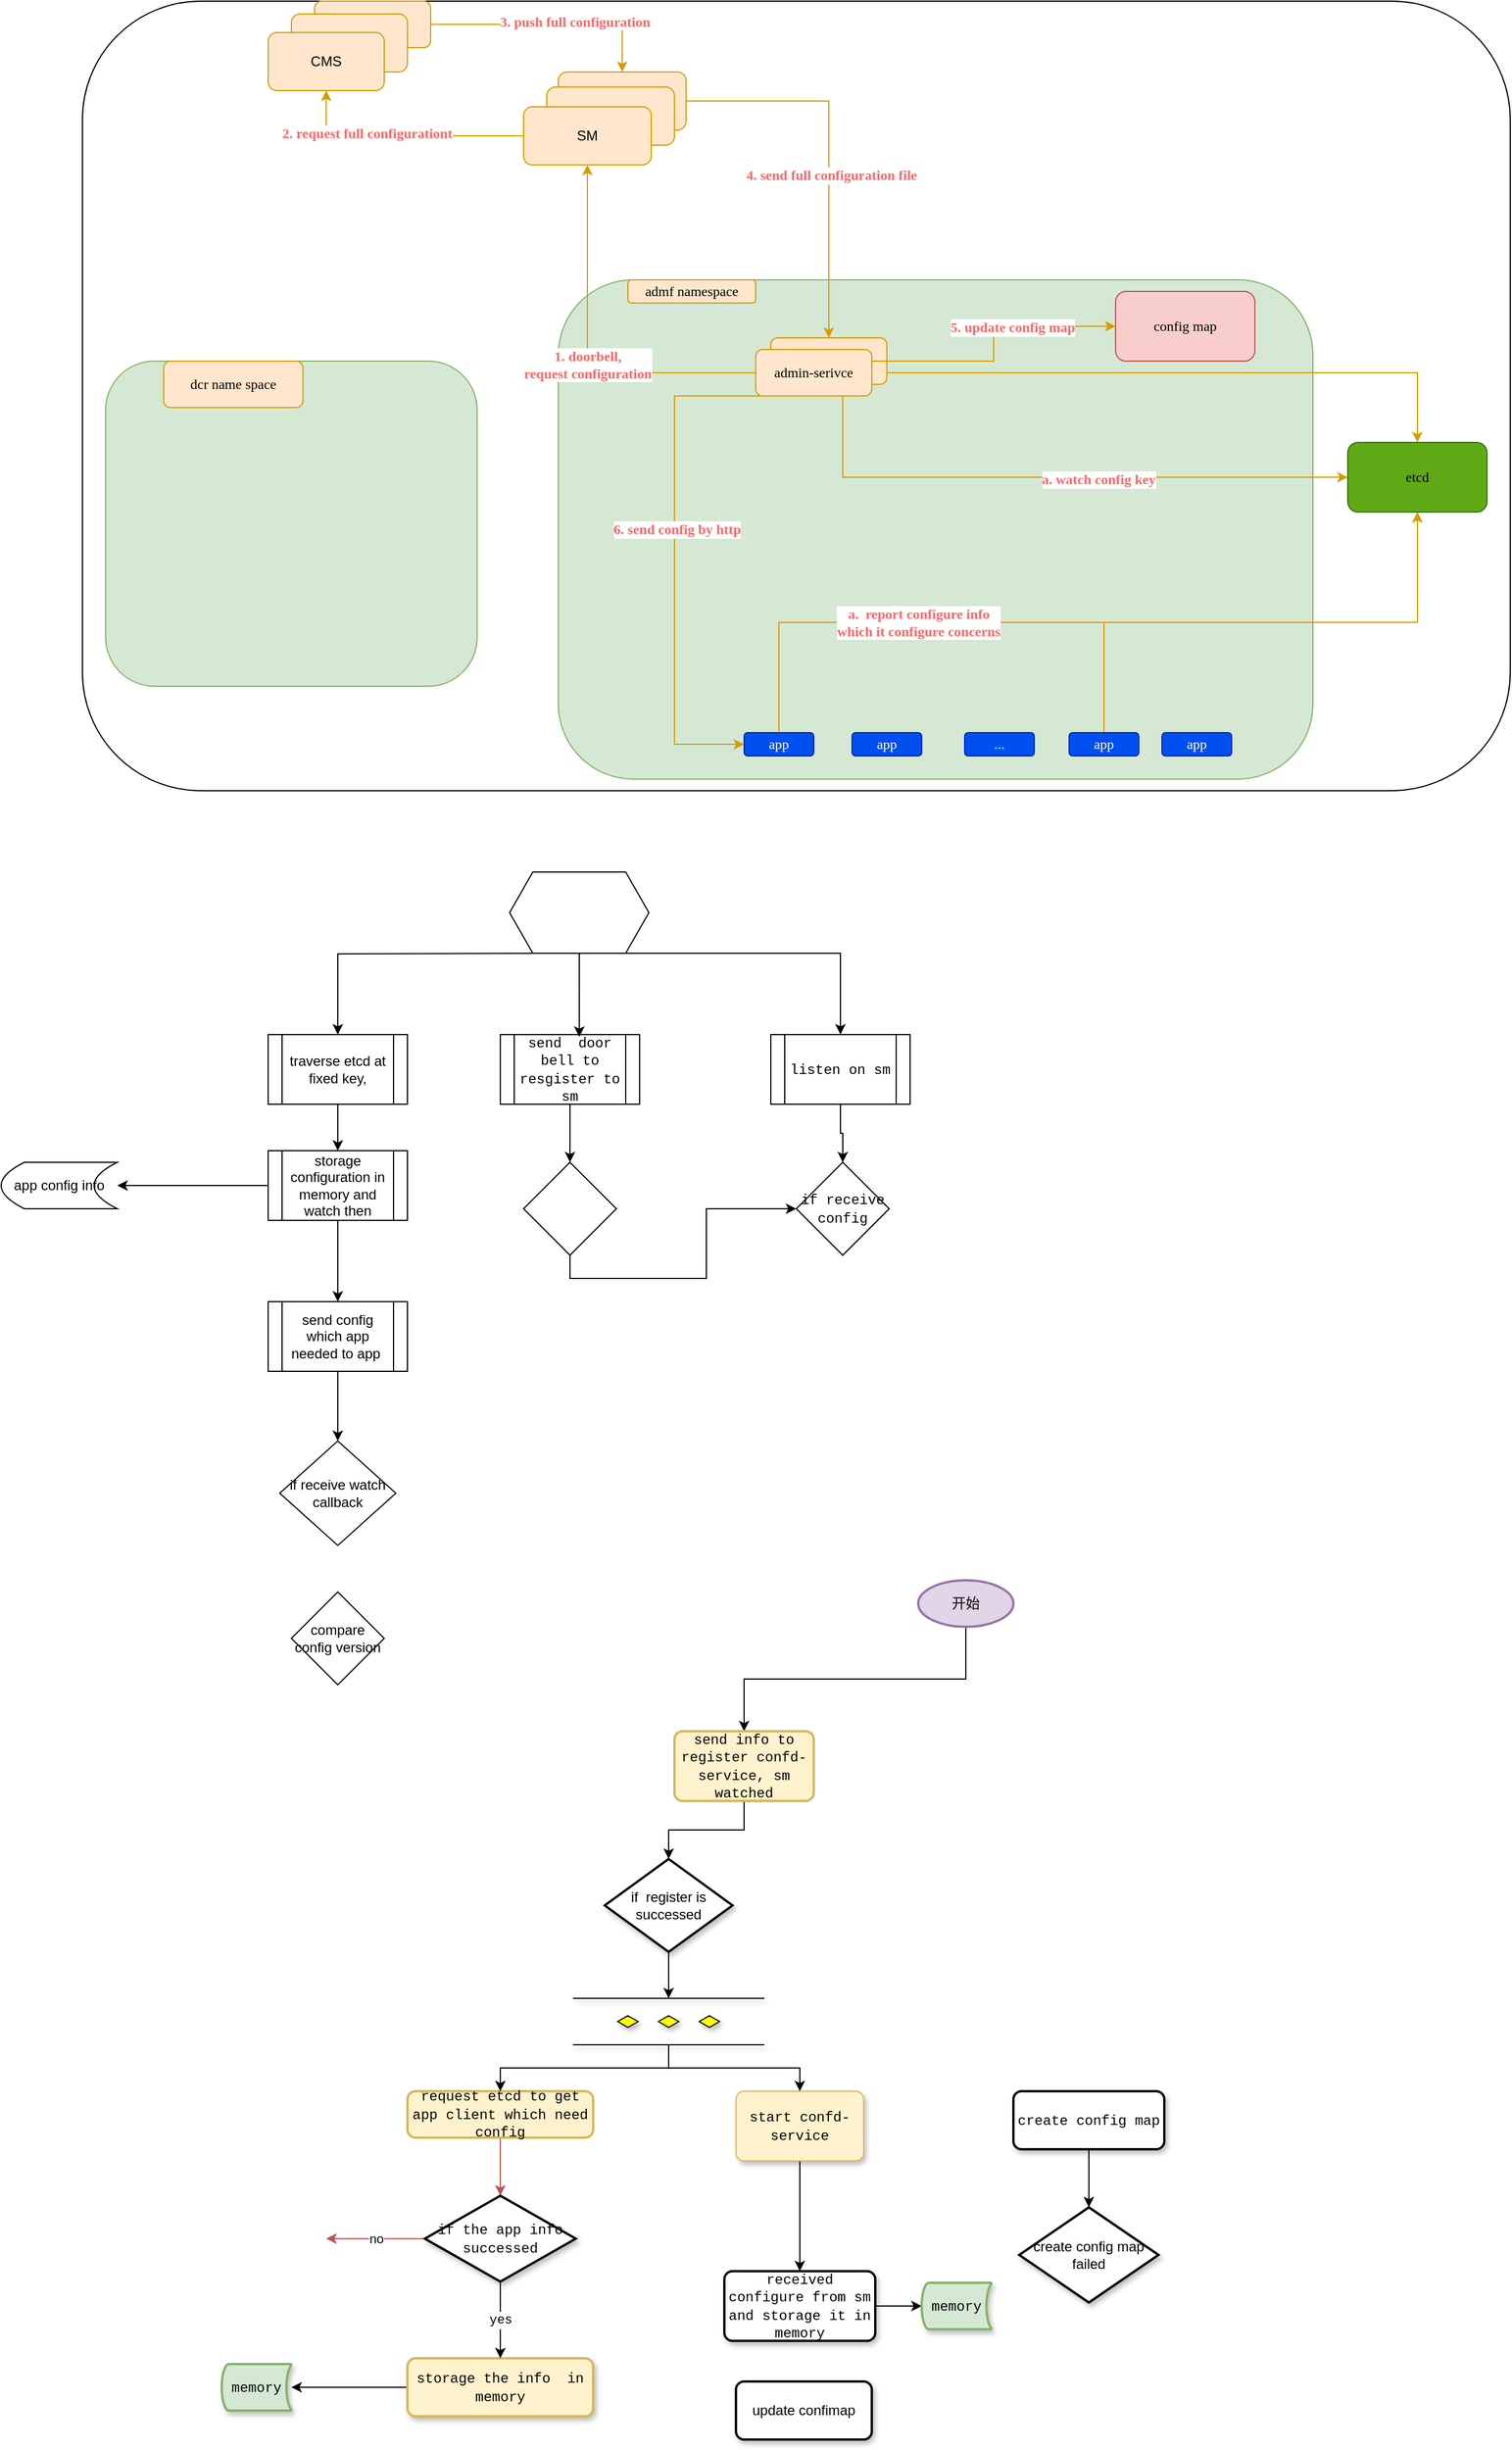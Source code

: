 <mxfile version="13.6.8" type="github">
  <diagram name="Page-1" id="c7558073-3199-34d8-9f00-42111426c3f3">
    <mxGraphModel dx="2248" dy="762" grid="1" gridSize="10" guides="1" tooltips="1" connect="1" arrows="1" fold="1" page="1" pageScale="1" pageWidth="826" pageHeight="1169" background="#ffffff" math="0" shadow="0">
      <root>
        <mxCell id="0" />
        <mxCell id="1" parent="0" />
        <mxCell id="HupRL2JJk7iXibLmgQH6-124" value="" style="rounded=1;whiteSpace=wrap;html=1;fontColor=#000000;" parent="1" vertex="1">
          <mxGeometry x="-280" y="40" width="1230" height="680" as="geometry" />
        </mxCell>
        <mxCell id="HupRL2JJk7iXibLmgQH6-99" value="SM" style="rounded=1;whiteSpace=wrap;html=1;fillColor=#ffe6cc;strokeColor=#d79b00;" parent="1" vertex="1">
          <mxGeometry x="130" y="101" width="110" height="50" as="geometry" />
        </mxCell>
        <mxCell id="HupRL2JJk7iXibLmgQH6-126" style="edgeStyle=orthogonalEdgeStyle;rounded=0;orthogonalLoop=1;jettySize=auto;html=1;exitX=1;exitY=0.5;exitDx=0;exitDy=0;fontColor=#000000;fillColor=#ffe6cc;strokeColor=#d79b00;" parent="1" source="HupRL2JJk7iXibLmgQH6-100" target="HupRL2JJk7iXibLmgQH6-99" edge="1">
          <mxGeometry relative="1" as="geometry" />
        </mxCell>
        <mxCell id="HupRL2JJk7iXibLmgQH6-128" value="&lt;font face=&quot;Lucida Console&quot; color=&quot;#ff6666&quot; style=&quot;font-size: 12px&quot;&gt;&lt;b&gt;3. push full configuration&lt;/b&gt;&lt;/font&gt;" style="edgeLabel;html=1;align=center;verticalAlign=middle;resizable=0;points=[];fontColor=#000000;fontSize=13;" parent="HupRL2JJk7iXibLmgQH6-126" vertex="1" connectable="0">
          <mxGeometry x="0.204" y="3" relative="1" as="geometry">
            <mxPoint as="offset" />
          </mxGeometry>
        </mxCell>
        <mxCell id="HupRL2JJk7iXibLmgQH6-100" value="cms" style="rounded=1;whiteSpace=wrap;html=1;fillColor=#ffe6cc;strokeColor=#d79b00;" parent="1" vertex="1">
          <mxGeometry x="-80" y="40" width="100" height="40" as="geometry" />
        </mxCell>
        <mxCell id="HupRL2JJk7iXibLmgQH6-101" value="" style="rounded=1;whiteSpace=wrap;html=1;fillColor=#ffe6cc;strokeColor=#d79b00;" parent="1" vertex="1">
          <mxGeometry x="-100" y="51" width="100" height="50" as="geometry" />
        </mxCell>
        <mxCell id="HupRL2JJk7iXibLmgQH6-102" value="CMS" style="rounded=1;whiteSpace=wrap;html=1;fillColor=#ffe6cc;strokeColor=#d79b00;" parent="1" vertex="1">
          <mxGeometry x="-120" y="67" width="100" height="50" as="geometry" />
        </mxCell>
        <mxCell id="HupRL2JJk7iXibLmgQH6-103" value="" style="rounded=1;whiteSpace=wrap;html=1;fillColor=#d5e8d4;strokeColor=#82b366;" parent="1" vertex="1">
          <mxGeometry x="130" y="280" width="650" height="430" as="geometry" />
        </mxCell>
        <mxCell id="HupRL2JJk7iXibLmgQH6-104" value="" style="rounded=1;whiteSpace=wrap;html=1;fillColor=#d5e8d4;strokeColor=#82b366;" parent="1" vertex="1">
          <mxGeometry x="-260" y="350" width="320" height="280" as="geometry" />
        </mxCell>
        <mxCell id="HupRL2JJk7iXibLmgQH6-105" value="&lt;font face=&quot;Lucida Console&quot;&gt;dcr name space&lt;/font&gt;" style="rounded=1;whiteSpace=wrap;html=1;fillColor=#ffe6cc;strokeColor=#d79b00;" parent="1" vertex="1">
          <mxGeometry x="-210" y="350" width="120" height="40" as="geometry" />
        </mxCell>
        <mxCell id="HupRL2JJk7iXibLmgQH6-106" value="&lt;font face=&quot;Lucida Console&quot;&gt;admf namespace&lt;/font&gt;" style="rounded=1;whiteSpace=wrap;html=1;fillColor=#ffe6cc;strokeColor=#d79b00;" parent="1" vertex="1">
          <mxGeometry x="190" y="280" width="110" height="20" as="geometry" />
        </mxCell>
        <mxCell id="HupRL2JJk7iXibLmgQH6-137" style="edgeStyle=orthogonalEdgeStyle;rounded=0;orthogonalLoop=1;jettySize=auto;html=1;exitX=1;exitY=0.75;exitDx=0;exitDy=0;fontColor=#000000;fillColor=#ffe6cc;strokeColor=#d79b00;" parent="1" source="HupRL2JJk7iXibLmgQH6-107" target="HupRL2JJk7iXibLmgQH6-121" edge="1">
          <mxGeometry relative="1" as="geometry" />
        </mxCell>
        <mxCell id="HupRL2JJk7iXibLmgQH6-107" value="" style="rounded=1;whiteSpace=wrap;html=1;fillColor=#ffe6cc;strokeColor=#d79b00;" parent="1" vertex="1">
          <mxGeometry x="313" y="330" width="100" height="40" as="geometry" />
        </mxCell>
        <mxCell id="HupRL2JJk7iXibLmgQH6-122" style="edgeStyle=orthogonalEdgeStyle;rounded=0;orthogonalLoop=1;jettySize=auto;html=1;exitX=0;exitY=0.5;exitDx=0;exitDy=0;entryX=0.5;entryY=1;entryDx=0;entryDy=0;fontColor=#000000;fillColor=#ffe6cc;strokeColor=#d79b00;" parent="1" source="HupRL2JJk7iXibLmgQH6-109" target="HupRL2JJk7iXibLmgQH6-111" edge="1">
          <mxGeometry relative="1" as="geometry" />
        </mxCell>
        <mxCell id="HupRL2JJk7iXibLmgQH6-123" value="&lt;font face=&quot;Lucida Console&quot; color=&quot;#ff6666&quot; style=&quot;font-size: 12px&quot;&gt;&lt;b&gt;1. doorbell, &lt;br&gt;request configuration&lt;/b&gt;&lt;/font&gt;" style="edgeLabel;html=1;align=center;verticalAlign=middle;resizable=0;points=[];fontColor=#000000;" parent="HupRL2JJk7iXibLmgQH6-122" vertex="1" connectable="0">
          <mxGeometry x="-0.105" y="-7" relative="1" as="geometry">
            <mxPoint x="-7" y="-7" as="offset" />
          </mxGeometry>
        </mxCell>
        <mxCell id="HupRL2JJk7iXibLmgQH6-141" style="edgeStyle=orthogonalEdgeStyle;rounded=0;orthogonalLoop=1;jettySize=auto;html=1;exitX=0.25;exitY=1;exitDx=0;exitDy=0;entryX=0;entryY=0.5;entryDx=0;entryDy=0;fontColor=#000000;fillColor=#ffe6cc;strokeColor=#d79b00;" parent="1" source="HupRL2JJk7iXibLmgQH6-109" target="HupRL2JJk7iXibLmgQH6-113" edge="1">
          <mxGeometry relative="1" as="geometry">
            <Array as="points">
              <mxPoint x="230" y="380" />
              <mxPoint x="230" y="680" />
            </Array>
          </mxGeometry>
        </mxCell>
        <mxCell id="HupRL2JJk7iXibLmgQH6-142" value="&lt;font color=&quot;#ff6666&quot; face=&quot;Lucida Console&quot; style=&quot;font-size: 12px&quot;&gt;&lt;b&gt;6. send config by http&lt;/b&gt;&lt;/font&gt;" style="edgeLabel;html=1;align=center;verticalAlign=middle;resizable=0;points=[];fontColor=#000000;" parent="HupRL2JJk7iXibLmgQH6-141" vertex="1" connectable="0">
          <mxGeometry x="-0.077" y="2" relative="1" as="geometry">
            <mxPoint as="offset" />
          </mxGeometry>
        </mxCell>
        <mxCell id="HupRL2JJk7iXibLmgQH6-143" style="edgeStyle=orthogonalEdgeStyle;rounded=0;orthogonalLoop=1;jettySize=auto;html=1;exitX=0.75;exitY=1;exitDx=0;exitDy=0;entryX=0;entryY=0.5;entryDx=0;entryDy=0;fontColor=#000000;fillColor=#ffe6cc;strokeColor=#d79b00;" parent="1" source="HupRL2JJk7iXibLmgQH6-109" target="HupRL2JJk7iXibLmgQH6-121" edge="1">
          <mxGeometry relative="1" as="geometry" />
        </mxCell>
        <mxCell id="HupRL2JJk7iXibLmgQH6-144" value="&lt;span style=&quot;color: rgb(255 , 102 , 102) ; font-family: &amp;#34;lucida console&amp;#34;&quot;&gt;&lt;b&gt;&lt;font style=&quot;font-size: 12px&quot;&gt;a. watch config key&lt;/font&gt;&lt;/b&gt;&lt;/span&gt;" style="edgeLabel;html=1;align=center;verticalAlign=middle;resizable=0;points=[];fontColor=#000000;" parent="HupRL2JJk7iXibLmgQH6-143" vertex="1" connectable="0">
          <mxGeometry x="0.148" y="-2" relative="1" as="geometry">
            <mxPoint as="offset" />
          </mxGeometry>
        </mxCell>
        <mxCell id="HupRL2JJk7iXibLmgQH6-109" value="&lt;font face=&quot;Lucida Console&quot;&gt;admin-serivce&lt;/font&gt;" style="rounded=1;whiteSpace=wrap;html=1;fillColor=#ffe6cc;strokeColor=#d79b00;" parent="1" vertex="1">
          <mxGeometry x="300" y="340" width="100" height="40" as="geometry" />
        </mxCell>
        <mxCell id="HupRL2JJk7iXibLmgQH6-110" value="SM" style="rounded=1;whiteSpace=wrap;html=1;fillColor=#ffe6cc;strokeColor=#d79b00;" parent="1" vertex="1">
          <mxGeometry x="120" y="114" width="110" height="50" as="geometry" />
        </mxCell>
        <mxCell id="HupRL2JJk7iXibLmgQH6-125" style="edgeStyle=orthogonalEdgeStyle;rounded=0;orthogonalLoop=1;jettySize=auto;html=1;exitX=0;exitY=0.5;exitDx=0;exitDy=0;fontColor=#000000;fillColor=#ffe6cc;strokeColor=#d79b00;" parent="1" source="HupRL2JJk7iXibLmgQH6-111" target="HupRL2JJk7iXibLmgQH6-102" edge="1">
          <mxGeometry relative="1" as="geometry" />
        </mxCell>
        <mxCell id="HupRL2JJk7iXibLmgQH6-127" value="&lt;font face=&quot;Lucida Console&quot; color=&quot;#ff6666&quot; style=&quot;font-size: 12px&quot;&gt;&lt;b&gt;2. request full configurationt&lt;/b&gt;&lt;/font&gt;" style="edgeLabel;html=1;align=center;verticalAlign=middle;resizable=0;points=[];fontColor=#000000;" parent="HupRL2JJk7iXibLmgQH6-125" vertex="1" connectable="0">
          <mxGeometry x="0.292" y="-2" relative="1" as="geometry">
            <mxPoint as="offset" />
          </mxGeometry>
        </mxCell>
        <mxCell id="HupRL2JJk7iXibLmgQH6-111" value="SM" style="rounded=1;whiteSpace=wrap;html=1;fillColor=#ffe6cc;strokeColor=#d79b00;" parent="1" vertex="1">
          <mxGeometry x="100" y="131" width="110" height="50" as="geometry" />
        </mxCell>
        <mxCell id="HupRL2JJk7iXibLmgQH6-112" value="&lt;font face=&quot;Lucida Console&quot;&gt;config map&lt;/font&gt;" style="rounded=1;whiteSpace=wrap;html=1;fillColor=#f8cecc;strokeColor=#b85450;" parent="1" vertex="1">
          <mxGeometry x="610" y="290" width="120" height="60" as="geometry" />
        </mxCell>
        <mxCell id="HupRL2JJk7iXibLmgQH6-131" style="edgeStyle=orthogonalEdgeStyle;rounded=0;orthogonalLoop=1;jettySize=auto;html=1;exitX=0.5;exitY=0;exitDx=0;exitDy=0;entryX=0.5;entryY=1;entryDx=0;entryDy=0;fontColor=#000000;fillColor=#ffe6cc;strokeColor=#d79b00;" parent="1" source="HupRL2JJk7iXibLmgQH6-113" target="HupRL2JJk7iXibLmgQH6-121" edge="1">
          <mxGeometry relative="1" as="geometry" />
        </mxCell>
        <mxCell id="HupRL2JJk7iXibLmgQH6-132" value="&lt;font face=&quot;Lucida Console&quot; color=&quot;#ff6666&quot; style=&quot;font-size: 12px&quot;&gt;&lt;b&gt;a.&amp;nbsp; report configure info &lt;br&gt;which it configure concerns&lt;/b&gt;&lt;/font&gt;" style="edgeLabel;html=1;align=center;verticalAlign=middle;resizable=0;points=[];fontColor=#000000;" parent="HupRL2JJk7iXibLmgQH6-131" vertex="1" connectable="0">
          <mxGeometry x="-0.515" y="-35" relative="1" as="geometry">
            <mxPoint x="35" y="-35" as="offset" />
          </mxGeometry>
        </mxCell>
        <mxCell id="HupRL2JJk7iXibLmgQH6-113" value="&lt;font face=&quot;Lucida Console&quot;&gt;app&lt;/font&gt;" style="rounded=1;whiteSpace=wrap;html=1;fillColor=#0050ef;strokeColor=#001DBC;fontColor=#ffffff;" parent="1" vertex="1">
          <mxGeometry x="290" y="670" width="60" height="20" as="geometry" />
        </mxCell>
        <mxCell id="HupRL2JJk7iXibLmgQH6-114" value="&lt;font face=&quot;Lucida Console&quot;&gt;app&lt;/font&gt;" style="rounded=1;whiteSpace=wrap;html=1;fillColor=#0050ef;strokeColor=#001DBC;fontColor=#ffffff;" parent="1" vertex="1">
          <mxGeometry x="383" y="670" width="60" height="20" as="geometry" />
        </mxCell>
        <mxCell id="HupRL2JJk7iXibLmgQH6-133" style="edgeStyle=orthogonalEdgeStyle;rounded=0;orthogonalLoop=1;jettySize=auto;html=1;exitX=0.5;exitY=0;exitDx=0;exitDy=0;entryX=0.5;entryY=1;entryDx=0;entryDy=0;fontColor=#000000;fillColor=#ffe6cc;strokeColor=#d79b00;" parent="1" source="HupRL2JJk7iXibLmgQH6-115" target="HupRL2JJk7iXibLmgQH6-121" edge="1">
          <mxGeometry relative="1" as="geometry" />
        </mxCell>
        <mxCell id="HupRL2JJk7iXibLmgQH6-115" value="&lt;font face=&quot;Lucida Console&quot;&gt;app&lt;/font&gt;" style="rounded=1;whiteSpace=wrap;html=1;fillColor=#0050ef;strokeColor=#001DBC;fontColor=#ffffff;" parent="1" vertex="1">
          <mxGeometry x="570" y="670" width="60" height="20" as="geometry" />
        </mxCell>
        <mxCell id="HupRL2JJk7iXibLmgQH6-116" value="&lt;font face=&quot;Lucida Console&quot;&gt;app&lt;/font&gt;" style="rounded=1;whiteSpace=wrap;html=1;fillColor=#0050ef;strokeColor=#001DBC;fontColor=#ffffff;" parent="1" vertex="1">
          <mxGeometry x="650" y="670" width="60" height="20" as="geometry" />
        </mxCell>
        <mxCell id="HupRL2JJk7iXibLmgQH6-118" value="&lt;font face=&quot;Lucida Console&quot;&gt;...&lt;/font&gt;" style="rounded=1;whiteSpace=wrap;html=1;fillColor=#0050ef;strokeColor=#001DBC;fontColor=#ffffff;" parent="1" vertex="1">
          <mxGeometry x="480" y="670" width="60" height="20" as="geometry" />
        </mxCell>
        <mxCell id="HupRL2JJk7iXibLmgQH6-121" value="&lt;font face=&quot;Lucida Console&quot;&gt;etcd&lt;/font&gt;" style="rounded=1;whiteSpace=wrap;html=1;fillColor=#60a917;strokeColor=#2D7600;" parent="1" vertex="1">
          <mxGeometry x="810" y="420" width="120" height="60" as="geometry" />
        </mxCell>
        <mxCell id="HupRL2JJk7iXibLmgQH6-129" style="edgeStyle=orthogonalEdgeStyle;rounded=0;orthogonalLoop=1;jettySize=auto;html=1;exitX=1;exitY=0.5;exitDx=0;exitDy=0;fontColor=#000000;fillColor=#ffe6cc;strokeColor=#d79b00;entryX=0.5;entryY=0;entryDx=0;entryDy=0;" parent="1" source="HupRL2JJk7iXibLmgQH6-99" target="HupRL2JJk7iXibLmgQH6-107" edge="1">
          <mxGeometry relative="1" as="geometry" />
        </mxCell>
        <mxCell id="HupRL2JJk7iXibLmgQH6-130" value="&lt;font face=&quot;Lucida Console&quot; color=&quot;#ff6666&quot; style=&quot;font-size: 12px&quot;&gt;&lt;b&gt;4. send full configuration file&lt;/b&gt;&lt;/font&gt;" style="edgeLabel;html=1;align=center;verticalAlign=middle;resizable=0;points=[];fontColor=#000000;" parent="HupRL2JJk7iXibLmgQH6-129" vertex="1" connectable="0">
          <mxGeometry x="-0.248" y="-64" relative="1" as="geometry">
            <mxPoint x="66" y="64" as="offset" />
          </mxGeometry>
        </mxCell>
        <mxCell id="HupRL2JJk7iXibLmgQH6-139" style="edgeStyle=orthogonalEdgeStyle;rounded=0;orthogonalLoop=1;jettySize=auto;html=1;exitX=1;exitY=0.25;exitDx=0;exitDy=0;entryX=0;entryY=0.5;entryDx=0;entryDy=0;fontColor=#000000;fillColor=#ffe6cc;strokeColor=#d79b00;" parent="1" source="HupRL2JJk7iXibLmgQH6-109" target="HupRL2JJk7iXibLmgQH6-112" edge="1">
          <mxGeometry relative="1" as="geometry">
            <Array as="points" />
          </mxGeometry>
        </mxCell>
        <mxCell id="HupRL2JJk7iXibLmgQH6-140" value="&lt;font color=&quot;#ff6666&quot; face=&quot;Lucida Console&quot; style=&quot;font-size: 12px&quot;&gt;&lt;b&gt;5. update config map&lt;/b&gt;&lt;/font&gt;" style="edgeLabel;html=1;align=center;verticalAlign=middle;resizable=0;points=[];fontColor=#000000;" parent="HupRL2JJk7iXibLmgQH6-139" vertex="1" connectable="0">
          <mxGeometry x="0.254" y="-1" relative="1" as="geometry">
            <mxPoint as="offset" />
          </mxGeometry>
        </mxCell>
        <mxCell id="0-pLEKq_0bN04IY5f0WU-5" value="&lt;font face=&quot;Courier New&quot;&gt;if receive config&lt;/font&gt;" style="rhombus;whiteSpace=wrap;html=1;" vertex="1" parent="1">
          <mxGeometry x="335" y="1040" width="80" height="80" as="geometry" />
        </mxCell>
        <mxCell id="0-pLEKq_0bN04IY5f0WU-7" style="edgeStyle=orthogonalEdgeStyle;rounded=0;orthogonalLoop=1;jettySize=auto;html=1;exitX=0.5;exitY=1;exitDx=0;exitDy=0;" edge="1" parent="1" source="0-pLEKq_0bN04IY5f0WU-6" target="0-pLEKq_0bN04IY5f0WU-5">
          <mxGeometry relative="1" as="geometry" />
        </mxCell>
        <mxCell id="0-pLEKq_0bN04IY5f0WU-6" value="&lt;font face=&quot;Courier New&quot;&gt;listen on sm&lt;/font&gt;" style="shape=process;whiteSpace=wrap;html=1;backgroundOutline=1;" vertex="1" parent="1">
          <mxGeometry x="313" y="930" width="120" height="60" as="geometry" />
        </mxCell>
        <mxCell id="0-pLEKq_0bN04IY5f0WU-9" style="edgeStyle=orthogonalEdgeStyle;rounded=0;orthogonalLoop=1;jettySize=auto;html=1;exitX=0.5;exitY=1;exitDx=0;exitDy=0;entryX=0;entryY=0.5;entryDx=0;entryDy=0;" edge="1" parent="1" source="0-pLEKq_0bN04IY5f0WU-15" target="0-pLEKq_0bN04IY5f0WU-5">
          <mxGeometry relative="1" as="geometry" />
        </mxCell>
        <mxCell id="0-pLEKq_0bN04IY5f0WU-8" value="&lt;font face=&quot;Courier New&quot;&gt;send&amp;nbsp; door bell to resgister to sm&lt;/font&gt;" style="shape=process;whiteSpace=wrap;html=1;backgroundOutline=1;" vertex="1" parent="1">
          <mxGeometry x="80" y="930" width="120" height="60" as="geometry" />
        </mxCell>
        <mxCell id="0-pLEKq_0bN04IY5f0WU-23" style="edgeStyle=orthogonalEdgeStyle;rounded=0;orthogonalLoop=1;jettySize=auto;html=1;exitX=0.5;exitY=1;exitDx=0;exitDy=0;entryX=0.5;entryY=0;entryDx=0;entryDy=0;" edge="1" parent="1" source="0-pLEKq_0bN04IY5f0WU-10" target="0-pLEKq_0bN04IY5f0WU-21">
          <mxGeometry relative="1" as="geometry" />
        </mxCell>
        <mxCell id="0-pLEKq_0bN04IY5f0WU-10" value="traverse etcd at fixed key," style="shape=process;whiteSpace=wrap;html=1;backgroundOutline=1;" vertex="1" parent="1">
          <mxGeometry x="-120" y="930" width="120" height="60" as="geometry" />
        </mxCell>
        <mxCell id="0-pLEKq_0bN04IY5f0WU-12" style="edgeStyle=orthogonalEdgeStyle;rounded=0;orthogonalLoop=1;jettySize=auto;html=1;entryX=0.5;entryY=0;entryDx=0;entryDy=0;" edge="1" parent="1" target="0-pLEKq_0bN04IY5f0WU-10">
          <mxGeometry relative="1" as="geometry">
            <mxPoint x="111" y="860" as="sourcePoint" />
          </mxGeometry>
        </mxCell>
        <mxCell id="0-pLEKq_0bN04IY5f0WU-13" style="edgeStyle=orthogonalEdgeStyle;rounded=0;orthogonalLoop=1;jettySize=auto;html=1;exitX=0.5;exitY=1;exitDx=0;exitDy=0;entryX=0.567;entryY=0.033;entryDx=0;entryDy=0;entryPerimeter=0;" edge="1" parent="1" source="0-pLEKq_0bN04IY5f0WU-11" target="0-pLEKq_0bN04IY5f0WU-8">
          <mxGeometry relative="1" as="geometry" />
        </mxCell>
        <mxCell id="0-pLEKq_0bN04IY5f0WU-14" style="edgeStyle=orthogonalEdgeStyle;rounded=0;orthogonalLoop=1;jettySize=auto;html=1;exitX=0.625;exitY=1;exitDx=0;exitDy=0;entryX=0.5;entryY=0;entryDx=0;entryDy=0;" edge="1" parent="1" source="0-pLEKq_0bN04IY5f0WU-11" target="0-pLEKq_0bN04IY5f0WU-6">
          <mxGeometry relative="1" as="geometry">
            <Array as="points">
              <mxPoint x="373" y="860" />
            </Array>
          </mxGeometry>
        </mxCell>
        <mxCell id="0-pLEKq_0bN04IY5f0WU-11" value="" style="shape=hexagon;perimeter=hexagonPerimeter2;whiteSpace=wrap;html=1;fixedSize=1;" vertex="1" parent="1">
          <mxGeometry x="88" y="790" width="120" height="70" as="geometry" />
        </mxCell>
        <mxCell id="0-pLEKq_0bN04IY5f0WU-15" value="" style="rhombus;whiteSpace=wrap;html=1;" vertex="1" parent="1">
          <mxGeometry x="100" y="1040" width="80" height="80" as="geometry" />
        </mxCell>
        <mxCell id="0-pLEKq_0bN04IY5f0WU-16" style="edgeStyle=orthogonalEdgeStyle;rounded=0;orthogonalLoop=1;jettySize=auto;html=1;exitX=0.5;exitY=1;exitDx=0;exitDy=0;entryX=0.5;entryY=0;entryDx=0;entryDy=0;" edge="1" parent="1" source="0-pLEKq_0bN04IY5f0WU-8" target="0-pLEKq_0bN04IY5f0WU-15">
          <mxGeometry relative="1" as="geometry">
            <mxPoint x="140" y="990" as="sourcePoint" />
            <mxPoint x="335" y="1080" as="targetPoint" />
            <Array as="points">
              <mxPoint x="140" y="1030" />
              <mxPoint x="140" y="1030" />
            </Array>
          </mxGeometry>
        </mxCell>
        <mxCell id="0-pLEKq_0bN04IY5f0WU-18" value="if receive watch callback" style="rhombus;whiteSpace=wrap;html=1;" vertex="1" parent="1">
          <mxGeometry x="-110" y="1280" width="100" height="90" as="geometry" />
        </mxCell>
        <mxCell id="0-pLEKq_0bN04IY5f0WU-19" value="compare config version" style="rhombus;whiteSpace=wrap;html=1;" vertex="1" parent="1">
          <mxGeometry x="-100" y="1410" width="80" height="80" as="geometry" />
        </mxCell>
        <mxCell id="0-pLEKq_0bN04IY5f0WU-26" style="edgeStyle=orthogonalEdgeStyle;rounded=0;orthogonalLoop=1;jettySize=auto;html=1;exitX=0;exitY=0.5;exitDx=0;exitDy=0;" edge="1" parent="1" source="0-pLEKq_0bN04IY5f0WU-21" target="0-pLEKq_0bN04IY5f0WU-25">
          <mxGeometry relative="1" as="geometry" />
        </mxCell>
        <mxCell id="0-pLEKq_0bN04IY5f0WU-28" style="edgeStyle=orthogonalEdgeStyle;rounded=0;orthogonalLoop=1;jettySize=auto;html=1;exitX=0.5;exitY=1;exitDx=0;exitDy=0;entryX=0.5;entryY=0;entryDx=0;entryDy=0;" edge="1" parent="1" source="0-pLEKq_0bN04IY5f0WU-21" target="0-pLEKq_0bN04IY5f0WU-27">
          <mxGeometry relative="1" as="geometry" />
        </mxCell>
        <mxCell id="0-pLEKq_0bN04IY5f0WU-21" value="storage configuration in memory and watch then" style="shape=process;whiteSpace=wrap;html=1;backgroundOutline=1;" vertex="1" parent="1">
          <mxGeometry x="-120" y="1030" width="120" height="60" as="geometry" />
        </mxCell>
        <mxCell id="0-pLEKq_0bN04IY5f0WU-25" value="app config info" style="shape=dataStorage;whiteSpace=wrap;html=1;fixedSize=1;" vertex="1" parent="1">
          <mxGeometry x="-350" y="1040" width="100" height="40" as="geometry" />
        </mxCell>
        <mxCell id="0-pLEKq_0bN04IY5f0WU-29" style="edgeStyle=orthogonalEdgeStyle;rounded=0;orthogonalLoop=1;jettySize=auto;html=1;exitX=0.5;exitY=1;exitDx=0;exitDy=0;entryX=0.5;entryY=0;entryDx=0;entryDy=0;" edge="1" parent="1" source="0-pLEKq_0bN04IY5f0WU-27" target="0-pLEKq_0bN04IY5f0WU-18">
          <mxGeometry relative="1" as="geometry" />
        </mxCell>
        <mxCell id="0-pLEKq_0bN04IY5f0WU-27" value="send config which app needed to app&amp;nbsp;" style="shape=process;whiteSpace=wrap;html=1;backgroundOutline=1;" vertex="1" parent="1">
          <mxGeometry x="-120" y="1160" width="120" height="60" as="geometry" />
        </mxCell>
        <mxCell id="0-pLEKq_0bN04IY5f0WU-37" style="edgeStyle=orthogonalEdgeStyle;rounded=0;orthogonalLoop=1;jettySize=auto;html=1;exitX=0.5;exitY=1;exitDx=0;exitDy=0;exitPerimeter=0;entryX=0.5;entryY=0;entryDx=0;entryDy=0;" edge="1" parent="1" source="0-pLEKq_0bN04IY5f0WU-30" target="0-pLEKq_0bN04IY5f0WU-31">
          <mxGeometry relative="1" as="geometry" />
        </mxCell>
        <mxCell id="0-pLEKq_0bN04IY5f0WU-30" value="开始" style="strokeWidth=2;html=1;shape=mxgraph.flowchart.start_1;whiteSpace=wrap;fillColor=#e1d5e7;strokeColor=#9673a6;" vertex="1" parent="1">
          <mxGeometry x="440" y="1400" width="82" height="40" as="geometry" />
        </mxCell>
        <mxCell id="0-pLEKq_0bN04IY5f0WU-43" style="edgeStyle=orthogonalEdgeStyle;rounded=0;orthogonalLoop=1;jettySize=auto;html=1;exitX=0.5;exitY=1;exitDx=0;exitDy=0;entryX=0.5;entryY=0;entryDx=0;entryDy=0;entryPerimeter=0;" edge="1" parent="1" source="0-pLEKq_0bN04IY5f0WU-31" target="0-pLEKq_0bN04IY5f0WU-42">
          <mxGeometry relative="1" as="geometry" />
        </mxCell>
        <mxCell id="0-pLEKq_0bN04IY5f0WU-31" value="&lt;font face=&quot;Courier New&quot;&gt;send info to register confd-service, sm watched&lt;/font&gt;" style="rounded=1;whiteSpace=wrap;html=1;absoluteArcSize=1;arcSize=14;strokeWidth=2;fillColor=#fff2cc;strokeColor=#d6b656;" vertex="1" parent="1">
          <mxGeometry x="230" y="1530" width="120" height="60" as="geometry" />
        </mxCell>
        <mxCell id="0-pLEKq_0bN04IY5f0WU-48" style="edgeStyle=orthogonalEdgeStyle;rounded=0;orthogonalLoop=1;jettySize=auto;html=1;exitX=0.5;exitY=1;exitDx=0;exitDy=0;entryX=0.5;entryY=0;entryDx=0;entryDy=0;entryPerimeter=0;fillColor=#f8cecc;strokeColor=#b85450;" edge="1" parent="1" source="0-pLEKq_0bN04IY5f0WU-34" target="0-pLEKq_0bN04IY5f0WU-49">
          <mxGeometry relative="1" as="geometry" />
        </mxCell>
        <mxCell id="0-pLEKq_0bN04IY5f0WU-34" value="&lt;font face=&quot;Courier New&quot;&gt;request etcd to get app client which need config&lt;/font&gt;" style="rounded=1;whiteSpace=wrap;html=1;absoluteArcSize=1;arcSize=14;strokeWidth=2;fillColor=#fff2cc;strokeColor=#d6b656;" vertex="1" parent="1">
          <mxGeometry y="1840" width="160" height="40" as="geometry" />
        </mxCell>
        <mxCell id="0-pLEKq_0bN04IY5f0WU-53" value="" style="edgeStyle=orthogonalEdgeStyle;rounded=0;orthogonalLoop=1;jettySize=auto;html=1;" edge="1" parent="1" source="0-pLEKq_0bN04IY5f0WU-35" target="0-pLEKq_0bN04IY5f0WU-52">
          <mxGeometry relative="1" as="geometry" />
        </mxCell>
        <mxCell id="0-pLEKq_0bN04IY5f0WU-35" value="&lt;font face=&quot;Courier New&quot;&gt;start confd-service&lt;/font&gt;" style="rounded=1;whiteSpace=wrap;html=1;absoluteArcSize=1;arcSize=14;strokeWidth=1;fillColor=#fff2cc;strokeColor=#d6b656;glass=0;shadow=1;sketch=0;" vertex="1" parent="1">
          <mxGeometry x="283" y="1840" width="110" height="60" as="geometry" />
        </mxCell>
        <mxCell id="0-pLEKq_0bN04IY5f0WU-45" style="edgeStyle=orthogonalEdgeStyle;rounded=0;orthogonalLoop=1;jettySize=auto;html=1;exitX=0.5;exitY=1;exitDx=0;exitDy=0;exitPerimeter=0;entryX=0.5;entryY=0;entryDx=0;entryDy=0;" edge="1" parent="1" source="0-pLEKq_0bN04IY5f0WU-39" target="0-pLEKq_0bN04IY5f0WU-34">
          <mxGeometry relative="1" as="geometry" />
        </mxCell>
        <mxCell id="0-pLEKq_0bN04IY5f0WU-46" style="edgeStyle=orthogonalEdgeStyle;rounded=0;orthogonalLoop=1;jettySize=auto;html=1;exitX=0.5;exitY=1;exitDx=0;exitDy=0;exitPerimeter=0;" edge="1" parent="1" source="0-pLEKq_0bN04IY5f0WU-39" target="0-pLEKq_0bN04IY5f0WU-35">
          <mxGeometry relative="1" as="geometry" />
        </mxCell>
        <mxCell id="0-pLEKq_0bN04IY5f0WU-39" value="" style="verticalLabelPosition=bottom;verticalAlign=top;html=1;shape=mxgraph.flowchart.parallel_mode;pointerEvents=1;rounded=1;shadow=1;glass=0;sketch=0;strokeWidth=1;gradientColor=none;" vertex="1" parent="1">
          <mxGeometry x="142.5" y="1760" width="165" height="40" as="geometry" />
        </mxCell>
        <mxCell id="0-pLEKq_0bN04IY5f0WU-47" value="" style="edgeStyle=orthogonalEdgeStyle;rounded=0;orthogonalLoop=1;jettySize=auto;html=1;" edge="1" parent="1" source="0-pLEKq_0bN04IY5f0WU-40" target="0-pLEKq_0bN04IY5f0WU-41">
          <mxGeometry relative="1" as="geometry" />
        </mxCell>
        <mxCell id="0-pLEKq_0bN04IY5f0WU-40" value="&lt;font face=&quot;Courier New&quot;&gt;storage the info&amp;nbsp; in memory&lt;/font&gt;" style="rounded=1;whiteSpace=wrap;html=1;absoluteArcSize=1;arcSize=14;strokeWidth=2;shadow=1;glass=0;sketch=0;fillColor=#fff2cc;strokeColor=#d6b656;" vertex="1" parent="1">
          <mxGeometry y="2070" width="160" height="50" as="geometry" />
        </mxCell>
        <mxCell id="0-pLEKq_0bN04IY5f0WU-41" value="&lt;font face=&quot;Courier New&quot;&gt;memory&lt;/font&gt;" style="strokeWidth=2;html=1;shape=mxgraph.flowchart.stored_data;whiteSpace=wrap;rounded=1;shadow=1;glass=0;sketch=0;fillColor=#d5e8d4;strokeColor=#82b366;" vertex="1" parent="1">
          <mxGeometry x="-160" y="2075" width="60" height="40" as="geometry" />
        </mxCell>
        <mxCell id="0-pLEKq_0bN04IY5f0WU-44" style="edgeStyle=orthogonalEdgeStyle;rounded=0;orthogonalLoop=1;jettySize=auto;html=1;exitX=0.5;exitY=1;exitDx=0;exitDy=0;exitPerimeter=0;entryX=0.5;entryY=0;entryDx=0;entryDy=0;entryPerimeter=0;" edge="1" parent="1" source="0-pLEKq_0bN04IY5f0WU-42" target="0-pLEKq_0bN04IY5f0WU-39">
          <mxGeometry relative="1" as="geometry" />
        </mxCell>
        <mxCell id="0-pLEKq_0bN04IY5f0WU-42" value="if&amp;nbsp; register is successed" style="strokeWidth=2;html=1;shape=mxgraph.flowchart.decision;whiteSpace=wrap;rounded=1;shadow=1;glass=0;sketch=0;gradientColor=none;" vertex="1" parent="1">
          <mxGeometry x="170" y="1640" width="110" height="80" as="geometry" />
        </mxCell>
        <mxCell id="0-pLEKq_0bN04IY5f0WU-50" value="&lt;font face=&quot;Courier New&quot;&gt;yes&lt;/font&gt;" style="edgeStyle=orthogonalEdgeStyle;rounded=0;orthogonalLoop=1;jettySize=auto;html=1;exitX=0.5;exitY=1;exitDx=0;exitDy=0;exitPerimeter=0;entryX=0.5;entryY=0;entryDx=0;entryDy=0;" edge="1" parent="1" source="0-pLEKq_0bN04IY5f0WU-49" target="0-pLEKq_0bN04IY5f0WU-40">
          <mxGeometry relative="1" as="geometry">
            <Array as="points">
              <mxPoint x="80" y="2040" />
              <mxPoint x="80" y="2040" />
            </Array>
          </mxGeometry>
        </mxCell>
        <mxCell id="0-pLEKq_0bN04IY5f0WU-51" value="no" style="edgeStyle=orthogonalEdgeStyle;rounded=0;orthogonalLoop=1;jettySize=auto;html=1;exitX=0;exitY=0.5;exitDx=0;exitDy=0;exitPerimeter=0;fillColor=#f8cecc;strokeColor=#b85450;" edge="1" parent="1" source="0-pLEKq_0bN04IY5f0WU-49">
          <mxGeometry relative="1" as="geometry">
            <mxPoint x="-70" y="1967" as="targetPoint" />
          </mxGeometry>
        </mxCell>
        <mxCell id="0-pLEKq_0bN04IY5f0WU-49" value="&lt;font face=&quot;Courier New&quot;&gt;if the app info successed&lt;/font&gt;" style="strokeWidth=2;html=1;shape=mxgraph.flowchart.decision;whiteSpace=wrap;rounded=1;shadow=1;glass=0;sketch=0;gradientColor=none;" vertex="1" parent="1">
          <mxGeometry x="15" y="1930" width="130" height="74" as="geometry" />
        </mxCell>
        <mxCell id="0-pLEKq_0bN04IY5f0WU-56" style="edgeStyle=orthogonalEdgeStyle;rounded=0;orthogonalLoop=1;jettySize=auto;html=1;exitX=1;exitY=0.5;exitDx=0;exitDy=0;entryX=0;entryY=0.5;entryDx=0;entryDy=0;entryPerimeter=0;" edge="1" parent="1" source="0-pLEKq_0bN04IY5f0WU-52" target="0-pLEKq_0bN04IY5f0WU-55">
          <mxGeometry relative="1" as="geometry" />
        </mxCell>
        <mxCell id="0-pLEKq_0bN04IY5f0WU-52" value="&lt;font face=&quot;Courier New&quot;&gt;received configure from sm and storage it in memory&lt;/font&gt;" style="rounded=1;whiteSpace=wrap;html=1;absoluteArcSize=1;arcSize=14;strokeWidth=2;shadow=1;glass=0;sketch=0;gradientColor=none;" vertex="1" parent="1">
          <mxGeometry x="273" y="1995" width="130" height="60" as="geometry" />
        </mxCell>
        <mxCell id="0-pLEKq_0bN04IY5f0WU-54" value="update confimap" style="rounded=1;whiteSpace=wrap;html=1;absoluteArcSize=1;arcSize=14;strokeWidth=2;shadow=1;glass=0;sketch=0;gradientColor=none;" vertex="1" parent="1">
          <mxGeometry x="283" y="2090" width="117" height="50" as="geometry" />
        </mxCell>
        <mxCell id="0-pLEKq_0bN04IY5f0WU-55" value="&lt;font face=&quot;Courier New&quot;&gt;memory&lt;/font&gt;" style="strokeWidth=2;html=1;shape=mxgraph.flowchart.stored_data;whiteSpace=wrap;rounded=1;shadow=1;glass=0;sketch=0;fillColor=#d5e8d4;strokeColor=#82b366;" vertex="1" parent="1">
          <mxGeometry x="443" y="2005" width="60" height="40" as="geometry" />
        </mxCell>
        <mxCell id="0-pLEKq_0bN04IY5f0WU-59" value="" style="edgeStyle=orthogonalEdgeStyle;rounded=0;orthogonalLoop=1;jettySize=auto;html=1;" edge="1" parent="1" source="0-pLEKq_0bN04IY5f0WU-57" target="0-pLEKq_0bN04IY5f0WU-58">
          <mxGeometry relative="1" as="geometry" />
        </mxCell>
        <mxCell id="0-pLEKq_0bN04IY5f0WU-57" value="&lt;font face=&quot;Courier New&quot;&gt;create config map&lt;/font&gt;" style="rounded=1;whiteSpace=wrap;html=1;absoluteArcSize=1;arcSize=14;strokeWidth=2;shadow=1;glass=0;sketch=0;gradientColor=none;" vertex="1" parent="1">
          <mxGeometry x="522" y="1840" width="130" height="50" as="geometry" />
        </mxCell>
        <mxCell id="0-pLEKq_0bN04IY5f0WU-58" value="create config map failed" style="strokeWidth=2;html=1;shape=mxgraph.flowchart.decision;whiteSpace=wrap;rounded=1;shadow=1;glass=0;sketch=0;gradientColor=none;" vertex="1" parent="1">
          <mxGeometry x="527" y="1940" width="120" height="82" as="geometry" />
        </mxCell>
      </root>
    </mxGraphModel>
  </diagram>
</mxfile>
